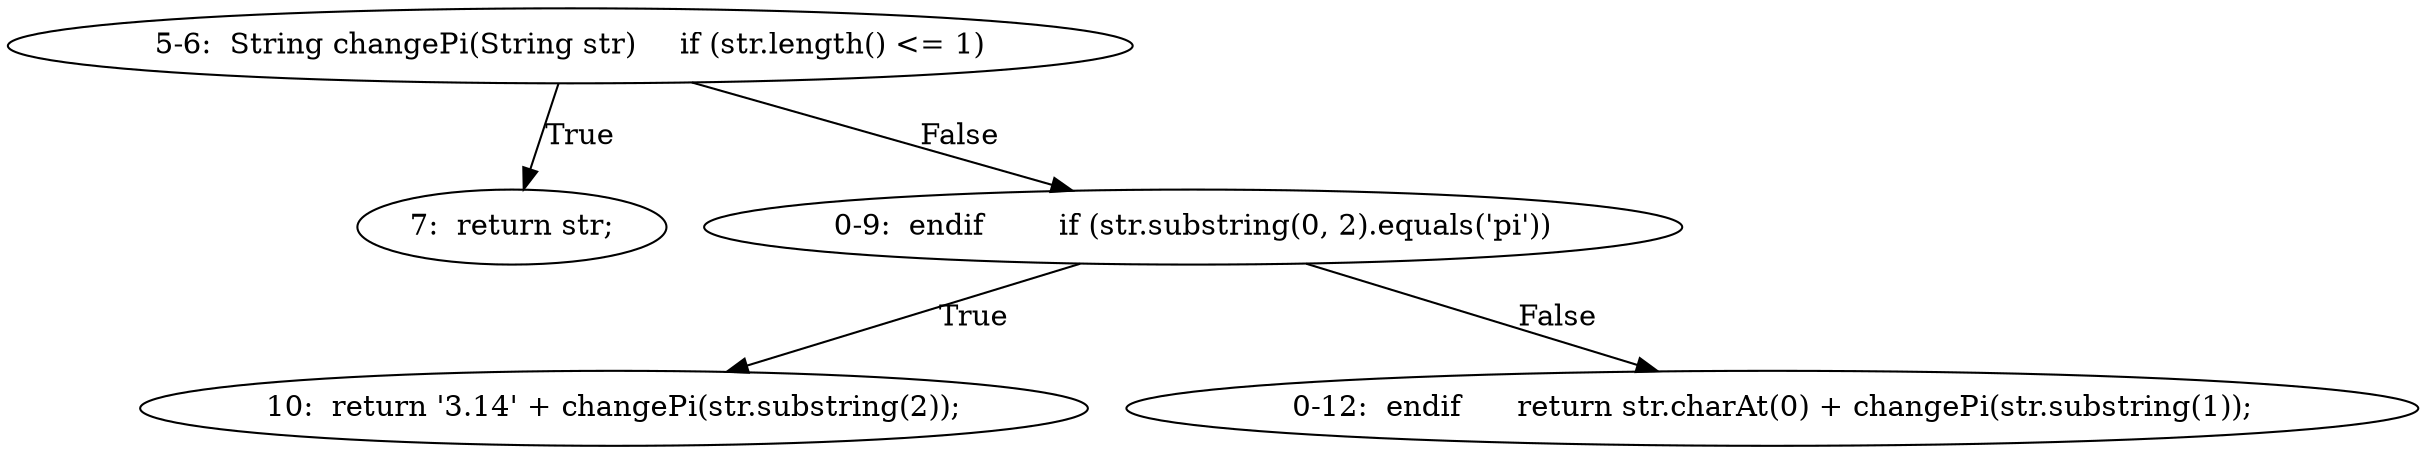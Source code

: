 digraph result_test { 
// graph-vertices
  a1  [label="5-6:  String changePi(String str)	if (str.length() <= 1)"]; 
  2  [label="7:  return str;"]; 
  a2  [label="0-9:  endif	if (str.substring(0, 2).equals('pi'))"]; 
  5  [label="10:  return '3.14' + changePi(str.substring(2));"]; 
  a3  [label="0-12:  endif	return str.charAt(0) + changePi(str.substring(1));"]; 
// graph-edges
  a1 -> 2  [label="True"]; 
  a1 -> a2  [label="False"]; 
  a2 -> 5  [label="True"]; 
  a2 -> a3  [label="False"]; 
}